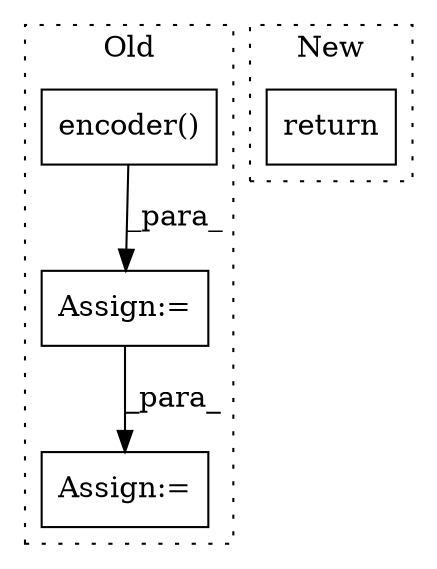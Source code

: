 digraph G {
subgraph cluster0 {
1 [label="encoder()" a="75" s="1139,1153" l="13,1" shape="box"];
3 [label="Assign:=" a="68" s="1123" l="3" shape="box"];
4 [label="Assign:=" a="68" s="1212" l="3" shape="box"];
label = "Old";
style="dotted";
}
subgraph cluster1 {
2 [label="return" a="93" s="1029" l="7" shape="box"];
label = "New";
style="dotted";
}
1 -> 3 [label="_para_"];
3 -> 4 [label="_para_"];
}